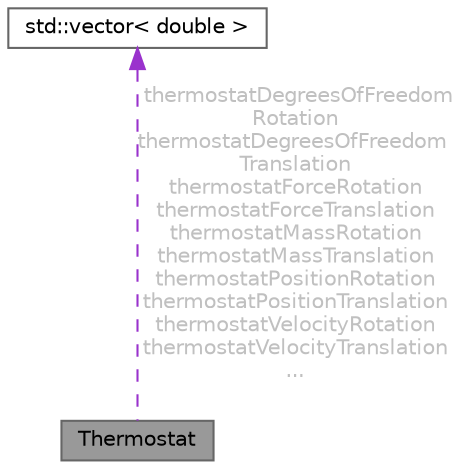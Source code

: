digraph "Thermostat"
{
 // LATEX_PDF_SIZE
  bgcolor="transparent";
  edge [fontname=Helvetica,fontsize=10,labelfontname=Helvetica,labelfontsize=10];
  node [fontname=Helvetica,fontsize=10,shape=box,height=0.2,width=0.4];
  Node1 [id="Node000001",label="Thermostat",height=0.2,width=0.4,color="gray40", fillcolor="grey60", style="filled", fontcolor="black",tooltip="Represents a Nose-Hoover thermostat for molecular dynamics simulations."];
  Node2 -> Node1 [id="edge1_Node000001_Node000002",dir="back",color="darkorchid3",style="dashed",tooltip=" ",label=" thermostatDegreesOfFreedom\lRotation\nthermostatDegreesOfFreedom\lTranslation\nthermostatForceRotation\nthermostatForceTranslation\nthermostatMassRotation\nthermostatMassTranslation\nthermostatPositionRotation\nthermostatPositionTranslation\nthermostatVelocityRotation\nthermostatVelocityTranslation\n...",fontcolor="grey" ];
  Node2 [id="Node000002",label="std::vector\< double \>",height=0.2,width=0.4,color="gray40", fillcolor="white", style="filled",tooltip=" "];
}
